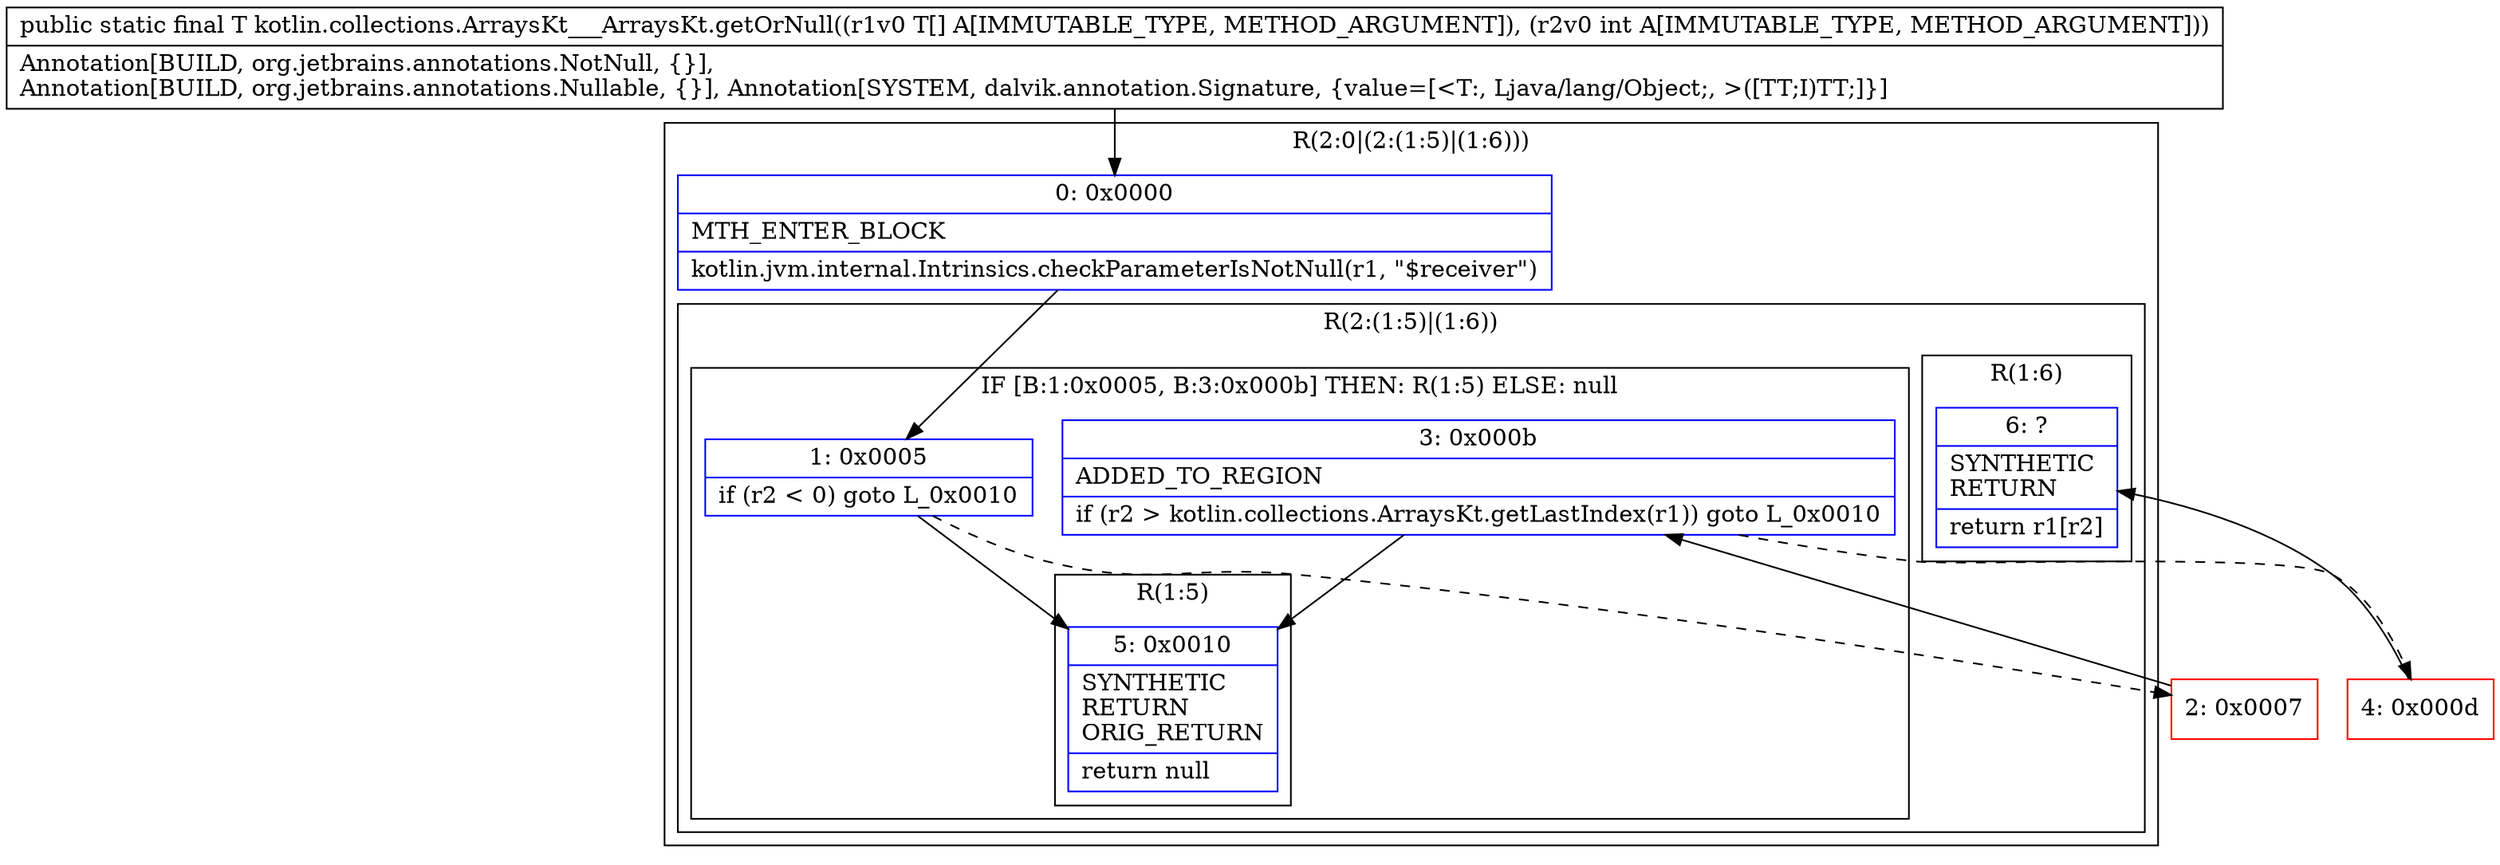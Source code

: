 digraph "CFG forkotlin.collections.ArraysKt___ArraysKt.getOrNull([Ljava\/lang\/Object;I)Ljava\/lang\/Object;" {
subgraph cluster_Region_775725981 {
label = "R(2:0|(2:(1:5)|(1:6)))";
node [shape=record,color=blue];
Node_0 [shape=record,label="{0\:\ 0x0000|MTH_ENTER_BLOCK\l|kotlin.jvm.internal.Intrinsics.checkParameterIsNotNull(r1, \"$receiver\")\l}"];
subgraph cluster_Region_827498026 {
label = "R(2:(1:5)|(1:6))";
node [shape=record,color=blue];
subgraph cluster_IfRegion_446976755 {
label = "IF [B:1:0x0005, B:3:0x000b] THEN: R(1:5) ELSE: null";
node [shape=record,color=blue];
Node_1 [shape=record,label="{1\:\ 0x0005|if (r2 \< 0) goto L_0x0010\l}"];
Node_3 [shape=record,label="{3\:\ 0x000b|ADDED_TO_REGION\l|if (r2 \> kotlin.collections.ArraysKt.getLastIndex(r1)) goto L_0x0010\l}"];
subgraph cluster_Region_483420244 {
label = "R(1:5)";
node [shape=record,color=blue];
Node_5 [shape=record,label="{5\:\ 0x0010|SYNTHETIC\lRETURN\lORIG_RETURN\l|return null\l}"];
}
}
subgraph cluster_Region_1471877144 {
label = "R(1:6)";
node [shape=record,color=blue];
Node_6 [shape=record,label="{6\:\ ?|SYNTHETIC\lRETURN\l|return r1[r2]\l}"];
}
}
}
Node_2 [shape=record,color=red,label="{2\:\ 0x0007}"];
Node_4 [shape=record,color=red,label="{4\:\ 0x000d}"];
MethodNode[shape=record,label="{public static final T kotlin.collections.ArraysKt___ArraysKt.getOrNull((r1v0 T[] A[IMMUTABLE_TYPE, METHOD_ARGUMENT]), (r2v0 int A[IMMUTABLE_TYPE, METHOD_ARGUMENT]))  | Annotation[BUILD, org.jetbrains.annotations.NotNull, \{\}], \lAnnotation[BUILD, org.jetbrains.annotations.Nullable, \{\}], Annotation[SYSTEM, dalvik.annotation.Signature, \{value=[\<T:, Ljava\/lang\/Object;, \>([TT;I)TT;]\}]\l}"];
MethodNode -> Node_0;
Node_0 -> Node_1;
Node_1 -> Node_2[style=dashed];
Node_1 -> Node_5;
Node_3 -> Node_4[style=dashed];
Node_3 -> Node_5;
Node_2 -> Node_3;
Node_4 -> Node_6;
}

